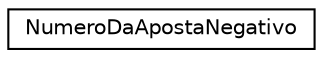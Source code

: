 digraph "Graphical Class Hierarchy"
{
 // LATEX_PDF_SIZE
  edge [fontname="Helvetica",fontsize="10",labelfontname="Helvetica",labelfontsize="10"];
  node [fontname="Helvetica",fontsize="10",shape=record];
  rankdir="LR";
  Node0 [label="NumeroDaApostaNegativo",height=0.2,width=0.4,color="black", fillcolor="white", style="filled",URL="$structNumeroDaApostaNegativo.html",tooltip="Estrutura para representar um erro de número de aposta negativo."];
}
